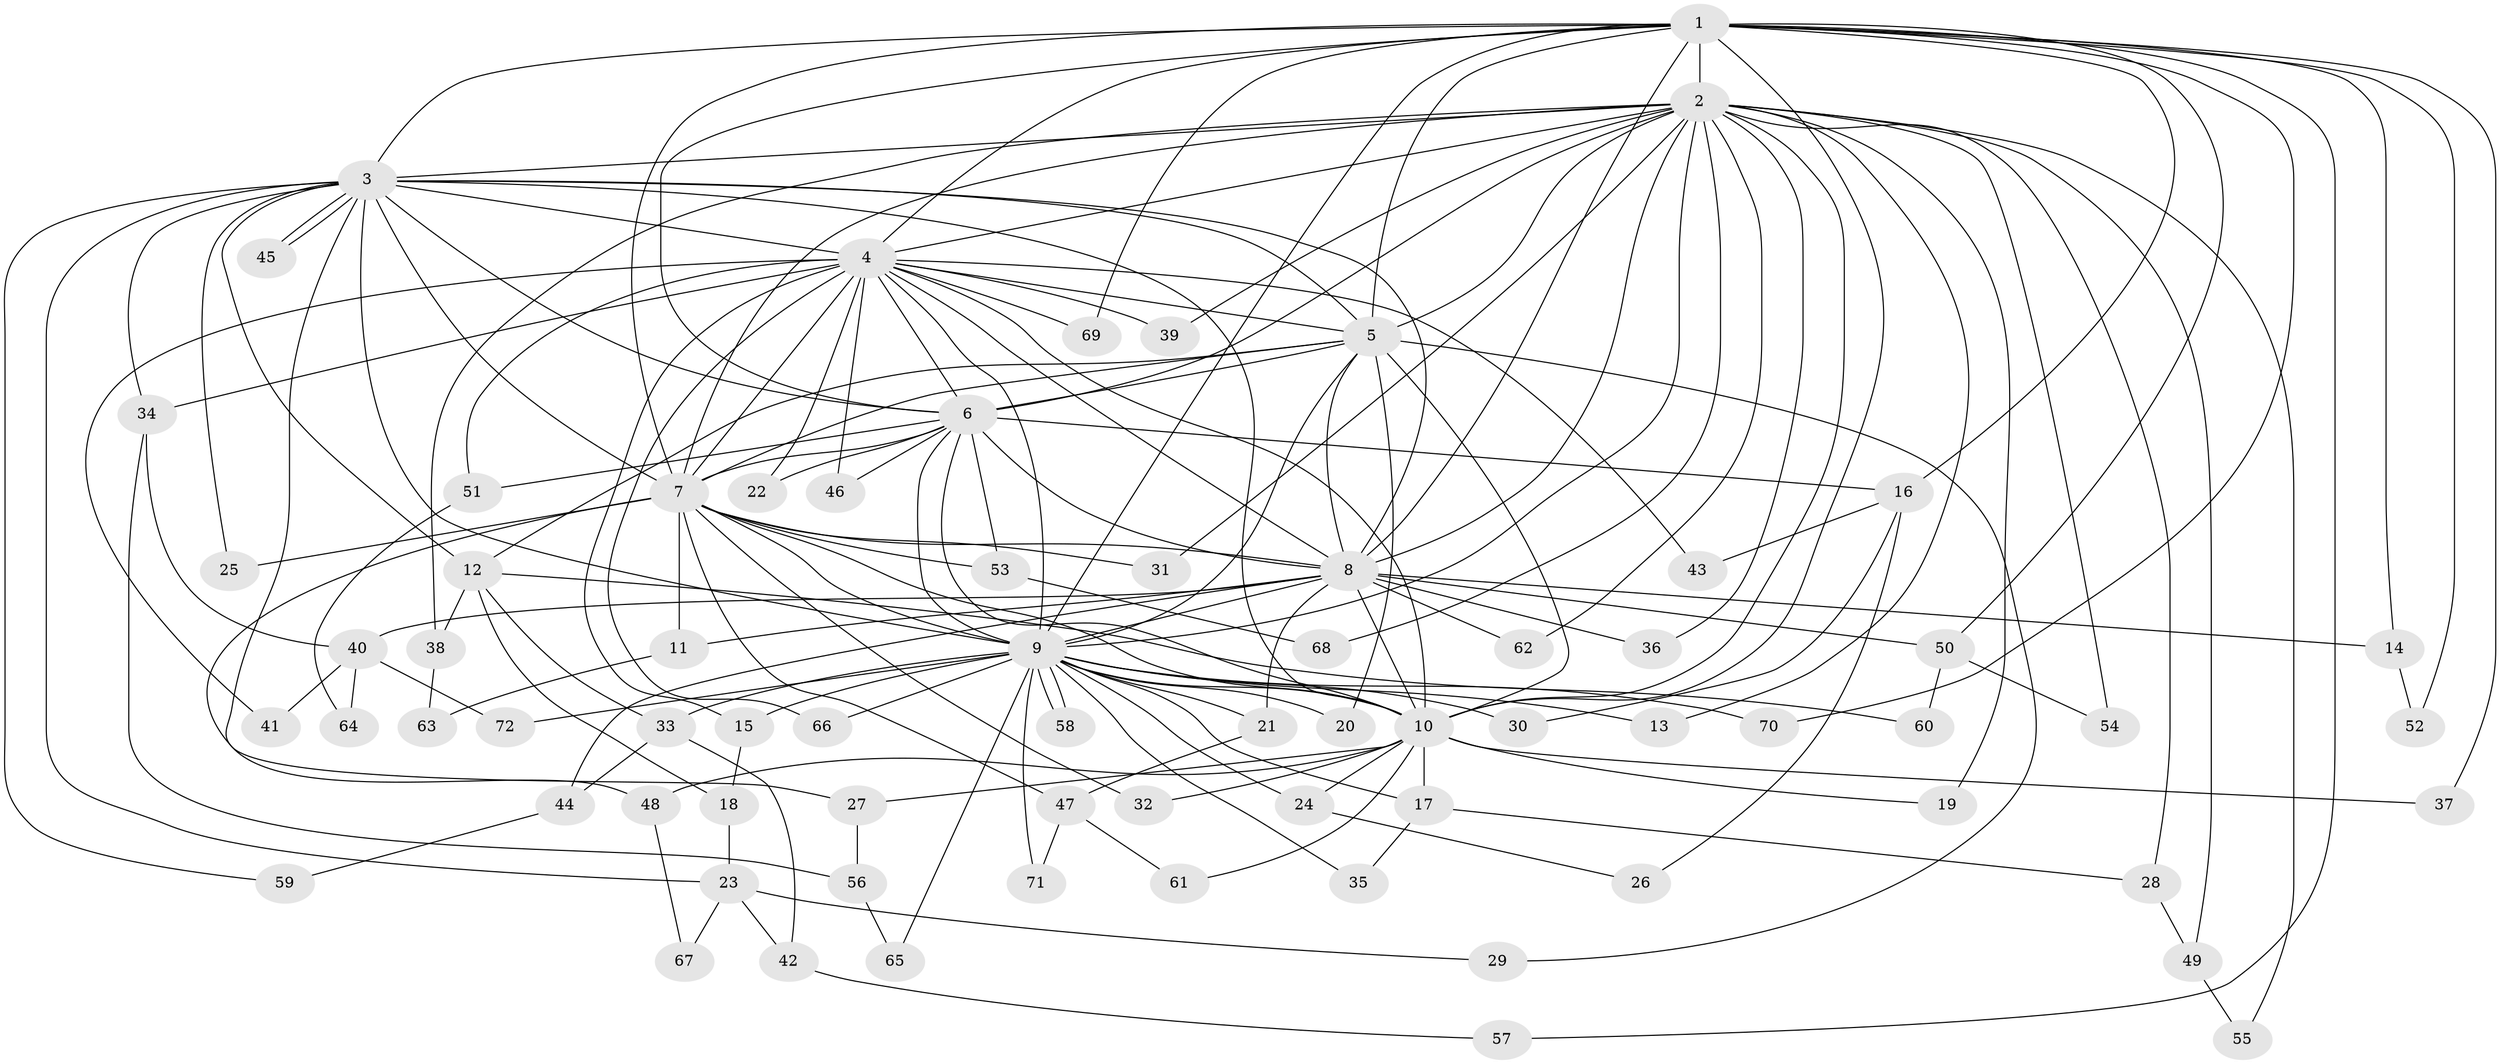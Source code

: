 // coarse degree distribution, {15: 0.027777777777777776, 3: 0.2777777777777778, 12: 0.027777777777777776, 16: 0.027777777777777776, 13: 0.027777777777777776, 5: 0.05555555555555555, 11: 0.05555555555555555, 9: 0.027777777777777776, 4: 0.1388888888888889, 2: 0.19444444444444445, 1: 0.08333333333333333, 14: 0.027777777777777776, 18: 0.027777777777777776}
// Generated by graph-tools (version 1.1) at 2025/36/03/04/25 23:36:24]
// undirected, 72 vertices, 169 edges
graph export_dot {
  node [color=gray90,style=filled];
  1;
  2;
  3;
  4;
  5;
  6;
  7;
  8;
  9;
  10;
  11;
  12;
  13;
  14;
  15;
  16;
  17;
  18;
  19;
  20;
  21;
  22;
  23;
  24;
  25;
  26;
  27;
  28;
  29;
  30;
  31;
  32;
  33;
  34;
  35;
  36;
  37;
  38;
  39;
  40;
  41;
  42;
  43;
  44;
  45;
  46;
  47;
  48;
  49;
  50;
  51;
  52;
  53;
  54;
  55;
  56;
  57;
  58;
  59;
  60;
  61;
  62;
  63;
  64;
  65;
  66;
  67;
  68;
  69;
  70;
  71;
  72;
  1 -- 2;
  1 -- 3;
  1 -- 4;
  1 -- 5;
  1 -- 6;
  1 -- 7;
  1 -- 8;
  1 -- 9;
  1 -- 10;
  1 -- 14;
  1 -- 16;
  1 -- 37;
  1 -- 50;
  1 -- 52;
  1 -- 57;
  1 -- 69;
  1 -- 70;
  2 -- 3;
  2 -- 4;
  2 -- 5;
  2 -- 6;
  2 -- 7;
  2 -- 8;
  2 -- 9;
  2 -- 10;
  2 -- 13;
  2 -- 19;
  2 -- 28;
  2 -- 31;
  2 -- 36;
  2 -- 38;
  2 -- 39;
  2 -- 49;
  2 -- 54;
  2 -- 55;
  2 -- 62;
  2 -- 68;
  3 -- 4;
  3 -- 5;
  3 -- 6;
  3 -- 7;
  3 -- 8;
  3 -- 9;
  3 -- 10;
  3 -- 12;
  3 -- 23;
  3 -- 25;
  3 -- 27;
  3 -- 34;
  3 -- 45;
  3 -- 45;
  3 -- 59;
  4 -- 5;
  4 -- 6;
  4 -- 7;
  4 -- 8;
  4 -- 9;
  4 -- 10;
  4 -- 15;
  4 -- 22;
  4 -- 34;
  4 -- 39;
  4 -- 41;
  4 -- 43;
  4 -- 46;
  4 -- 51;
  4 -- 66;
  4 -- 69;
  5 -- 6;
  5 -- 7;
  5 -- 8;
  5 -- 9;
  5 -- 10;
  5 -- 12;
  5 -- 20;
  5 -- 29;
  6 -- 7;
  6 -- 8;
  6 -- 9;
  6 -- 10;
  6 -- 16;
  6 -- 22;
  6 -- 46;
  6 -- 51;
  6 -- 53;
  7 -- 8;
  7 -- 9;
  7 -- 10;
  7 -- 11;
  7 -- 25;
  7 -- 31;
  7 -- 32;
  7 -- 47;
  7 -- 48;
  7 -- 53;
  8 -- 9;
  8 -- 10;
  8 -- 11;
  8 -- 14;
  8 -- 21;
  8 -- 36;
  8 -- 40;
  8 -- 44;
  8 -- 50;
  8 -- 62;
  9 -- 10;
  9 -- 13;
  9 -- 15;
  9 -- 17;
  9 -- 20;
  9 -- 21;
  9 -- 24;
  9 -- 30;
  9 -- 33;
  9 -- 35;
  9 -- 58;
  9 -- 58;
  9 -- 65;
  9 -- 66;
  9 -- 70;
  9 -- 71;
  9 -- 72;
  10 -- 17;
  10 -- 19;
  10 -- 24;
  10 -- 27;
  10 -- 32;
  10 -- 37;
  10 -- 48;
  10 -- 61;
  11 -- 63;
  12 -- 18;
  12 -- 33;
  12 -- 38;
  12 -- 60;
  14 -- 52;
  15 -- 18;
  16 -- 26;
  16 -- 30;
  16 -- 43;
  17 -- 28;
  17 -- 35;
  18 -- 23;
  21 -- 47;
  23 -- 29;
  23 -- 42;
  23 -- 67;
  24 -- 26;
  27 -- 56;
  28 -- 49;
  33 -- 42;
  33 -- 44;
  34 -- 40;
  34 -- 56;
  38 -- 63;
  40 -- 41;
  40 -- 64;
  40 -- 72;
  42 -- 57;
  44 -- 59;
  47 -- 61;
  47 -- 71;
  48 -- 67;
  49 -- 55;
  50 -- 54;
  50 -- 60;
  51 -- 64;
  53 -- 68;
  56 -- 65;
}
